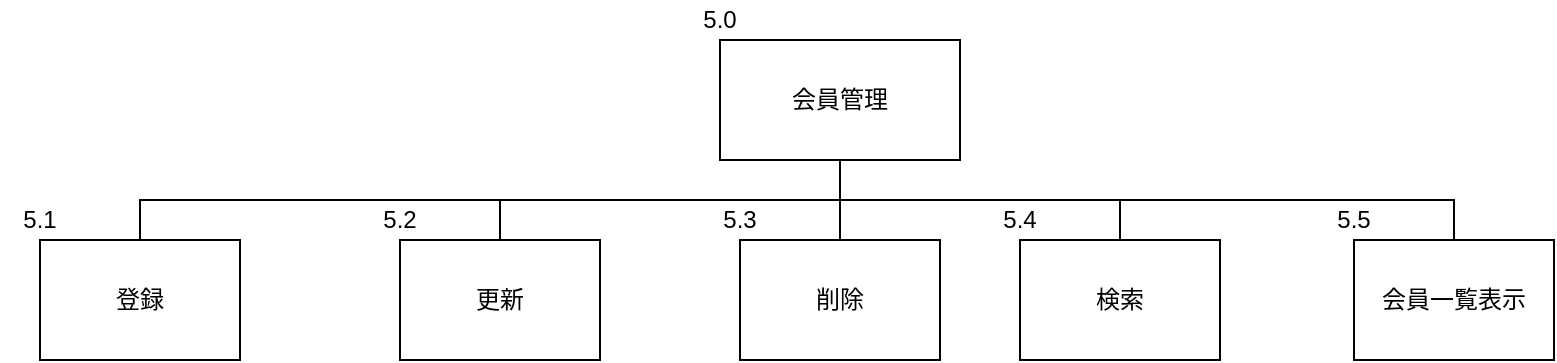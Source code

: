 <mxfile version="12.1.7" type="device" pages="1"><diagram id="cyxLLKWVZZBdAbT0iKyg" name="Page-1"><mxGraphModel dx="898" dy="833" grid="1" gridSize="10" guides="1" tooltips="1" connect="1" arrows="1" fold="1" page="1" pageScale="1" pageWidth="827" pageHeight="1169" math="0" shadow="0"><root><mxCell id="0"/><mxCell id="1" parent="0"/><UserObject label="&lt;font style=&quot;vertical-align: inherit&quot;&gt;&lt;font style=&quot;vertical-align: inherit&quot;&gt;会員管理&lt;/font&gt;&lt;/font&gt;" treeRoot="1" id="79mPMtDwzNJRkF5vQ5u0-1"><mxCell style="whiteSpace=wrap;html=1;align=center;treeFolding=1;treeMoving=1;container=1;recursiveResize=0;" parent="1" vertex="1"><mxGeometry x="600" y="220" width="120" height="60" as="geometry"/></mxCell></UserObject><mxCell id="79mPMtDwzNJRkF5vQ5u0-3" value="" style="edgeStyle=elbowEdgeStyle;elbow=vertical;startArrow=none;endArrow=none;rounded=0;exitX=0.5;exitY=1;exitDx=0;exitDy=0;" parent="1" source="79mPMtDwzNJRkF5vQ5u0-1" target="79mPMtDwzNJRkF5vQ5u0-8" edge="1"><mxGeometry relative="1" as="geometry"><mxPoint x="580" y="280" as="sourcePoint"/><mxPoint x="650" y="320" as="targetPoint"/></mxGeometry></mxCell><mxCell id="79mPMtDwzNJRkF5vQ5u0-5" value="" style="edgeStyle=elbowEdgeStyle;elbow=vertical;startArrow=none;endArrow=none;rounded=0;exitX=0.5;exitY=1;exitDx=0;exitDy=0;entryX=0.5;entryY=0;entryDx=0;entryDy=0;" parent="1" source="79mPMtDwzNJRkF5vQ5u0-1" target="79mPMtDwzNJRkF5vQ5u0-6" edge="1"><mxGeometry relative="1" as="geometry"><mxPoint x="650" y="300" as="sourcePoint"/><Array as="points"><mxPoint x="720" y="300"/></Array><mxPoint x="790" y="320" as="targetPoint"/></mxGeometry></mxCell><mxCell id="79mPMtDwzNJRkF5vQ5u0-6" value="削除" style="whiteSpace=wrap;html=1;align=center;verticalAlign=middle;container=1;recursiveResize=0;treeFolding=1;treeMoving=1;" parent="1" vertex="1"><mxGeometry x="610" y="320" width="100" height="60" as="geometry"/></mxCell><mxCell id="79mPMtDwzNJRkF5vQ5u0-8" value="更新" style="whiteSpace=wrap;html=1;align=center;verticalAlign=middle;container=1;recursiveResize=0;treeFolding=1;treeMoving=1;" parent="1" vertex="1"><mxGeometry x="440" y="320" width="100" height="60" as="geometry"/></mxCell><mxCell id="79mPMtDwzNJRkF5vQ5u0-10" value="登録" style="whiteSpace=wrap;html=1;align=center;verticalAlign=middle;container=1;recursiveResize=0;treeFolding=1;treeMoving=1;" parent="1" vertex="1"><mxGeometry x="260" y="320" width="100" height="60" as="geometry"/></mxCell><mxCell id="HYPf97q9H6-UX1-FCYSj-3" value="5.1" style="text;html=1;strokeColor=none;fillColor=none;align=center;verticalAlign=middle;whiteSpace=wrap;rounded=0;" parent="79mPMtDwzNJRkF5vQ5u0-10" vertex="1"><mxGeometry x="-20" y="-20" width="40" height="20" as="geometry"/></mxCell><mxCell id="79mPMtDwzNJRkF5vQ5u0-19" value="5.0" style="text;html=1;strokeColor=none;fillColor=none;align=center;verticalAlign=middle;whiteSpace=wrap;rounded=0;" parent="1" vertex="1"><mxGeometry x="580" y="200" width="40" height="20" as="geometry"/></mxCell><mxCell id="HYPf97q9H6-UX1-FCYSj-1" value="" style="edgeStyle=elbowEdgeStyle;elbow=vertical;startArrow=none;endArrow=none;rounded=0;exitX=0.5;exitY=1;exitDx=0;exitDy=0;entryX=0.5;entryY=0;entryDx=0;entryDy=0;" parent="1" source="79mPMtDwzNJRkF5vQ5u0-1" target="79mPMtDwzNJRkF5vQ5u0-10" edge="1"><mxGeometry relative="1" as="geometry"><mxPoint x="430" y="280" as="sourcePoint"/><mxPoint x="500" y="320" as="targetPoint"/></mxGeometry></mxCell><mxCell id="HYPf97q9H6-UX1-FCYSj-4" value="5.2" style="text;html=1;strokeColor=none;fillColor=none;align=center;verticalAlign=middle;whiteSpace=wrap;rounded=0;" parent="1" vertex="1"><mxGeometry x="420" y="300" width="40" height="20" as="geometry"/></mxCell><mxCell id="HYPf97q9H6-UX1-FCYSj-5" value="5.3" style="text;html=1;strokeColor=none;fillColor=none;align=center;verticalAlign=middle;whiteSpace=wrap;rounded=0;" parent="1" vertex="1"><mxGeometry x="590" y="300" width="40" height="20" as="geometry"/></mxCell><mxCell id="LlKUPRPML3kbuOxabfst-1" value="検索" style="whiteSpace=wrap;html=1;align=center;verticalAlign=middle;container=1;recursiveResize=0;treeFolding=1;treeMoving=1;" parent="1" vertex="1"><mxGeometry x="750" y="320" width="100" height="60" as="geometry"/></mxCell><mxCell id="LlKUPRPML3kbuOxabfst-3" value="5.4" style="text;html=1;strokeColor=none;fillColor=none;align=center;verticalAlign=middle;whiteSpace=wrap;rounded=0;" parent="1" vertex="1"><mxGeometry x="730" y="300" width="40" height="20" as="geometry"/></mxCell><mxCell id="LlKUPRPML3kbuOxabfst-2" value="" style="edgeStyle=elbowEdgeStyle;elbow=vertical;startArrow=none;endArrow=none;rounded=0;exitX=0.5;exitY=1;exitDx=0;exitDy=0;entryX=0.5;entryY=0;entryDx=0;entryDy=0;" parent="1" source="79mPMtDwzNJRkF5vQ5u0-1" target="pitj3xZ4s967fx3y-gPz-1" edge="1"><mxGeometry relative="1" as="geometry"><mxPoint x="860" y="280" as="sourcePoint"/><Array as="points"><mxPoint x="760" y="300"/></Array><mxPoint x="1070" y="320" as="targetPoint"/></mxGeometry></mxCell><mxCell id="pitj3xZ4s967fx3y-gPz-1" value="会員一覧表示" style="whiteSpace=wrap;html=1;align=center;verticalAlign=middle;container=1;recursiveResize=0;treeFolding=1;treeMoving=1;" parent="1" vertex="1"><mxGeometry x="917" y="320" width="100" height="60" as="geometry"/></mxCell><mxCell id="pitj3xZ4s967fx3y-gPz-2" value="5.5" style="text;html=1;strokeColor=none;fillColor=none;align=center;verticalAlign=middle;whiteSpace=wrap;rounded=0;" parent="1" vertex="1"><mxGeometry x="897" y="300" width="40" height="20" as="geometry"/></mxCell><mxCell id="pitj3xZ4s967fx3y-gPz-3" value="" style="edgeStyle=elbowEdgeStyle;elbow=vertical;startArrow=none;endArrow=none;rounded=0;exitX=0.5;exitY=1;exitDx=0;exitDy=0;entryX=0.5;entryY=0;entryDx=0;entryDy=0;" parent="1" source="79mPMtDwzNJRkF5vQ5u0-1" target="pitj3xZ4s967fx3y-gPz-1" edge="1"><mxGeometry relative="1" as="geometry"><mxPoint x="827" y="280" as="sourcePoint"/><Array as="points"><mxPoint x="760" y="300"/></Array><mxPoint x="1237" y="320" as="targetPoint"/></mxGeometry></mxCell><mxCell id="liel_okL-_8FysireFVP-2" value="" style="edgeStyle=elbowEdgeStyle;elbow=vertical;startArrow=none;endArrow=none;rounded=0;exitX=0.5;exitY=1;exitDx=0;exitDy=0;entryX=0.5;entryY=0;entryDx=0;entryDy=0;" edge="1" parent="1" source="79mPMtDwzNJRkF5vQ5u0-1" target="LlKUPRPML3kbuOxabfst-1"><mxGeometry relative="1" as="geometry"><mxPoint x="670" y="290" as="sourcePoint"/><Array as="points"><mxPoint x="730" y="300"/></Array><mxPoint x="977" y="330" as="targetPoint"/></mxGeometry></mxCell></root></mxGraphModel></diagram></mxfile>